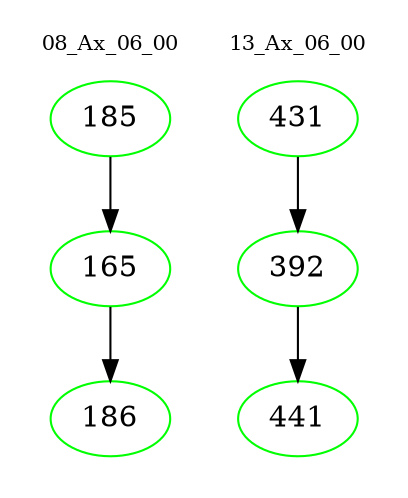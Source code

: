 digraph{
subgraph cluster_0 {
color = white
label = "08_Ax_06_00";
fontsize=10;
T0_185 [label="185", color="green"]
T0_185 -> T0_165 [color="black"]
T0_165 [label="165", color="green"]
T0_165 -> T0_186 [color="black"]
T0_186 [label="186", color="green"]
}
subgraph cluster_1 {
color = white
label = "13_Ax_06_00";
fontsize=10;
T1_431 [label="431", color="green"]
T1_431 -> T1_392 [color="black"]
T1_392 [label="392", color="green"]
T1_392 -> T1_441 [color="black"]
T1_441 [label="441", color="green"]
}
}

